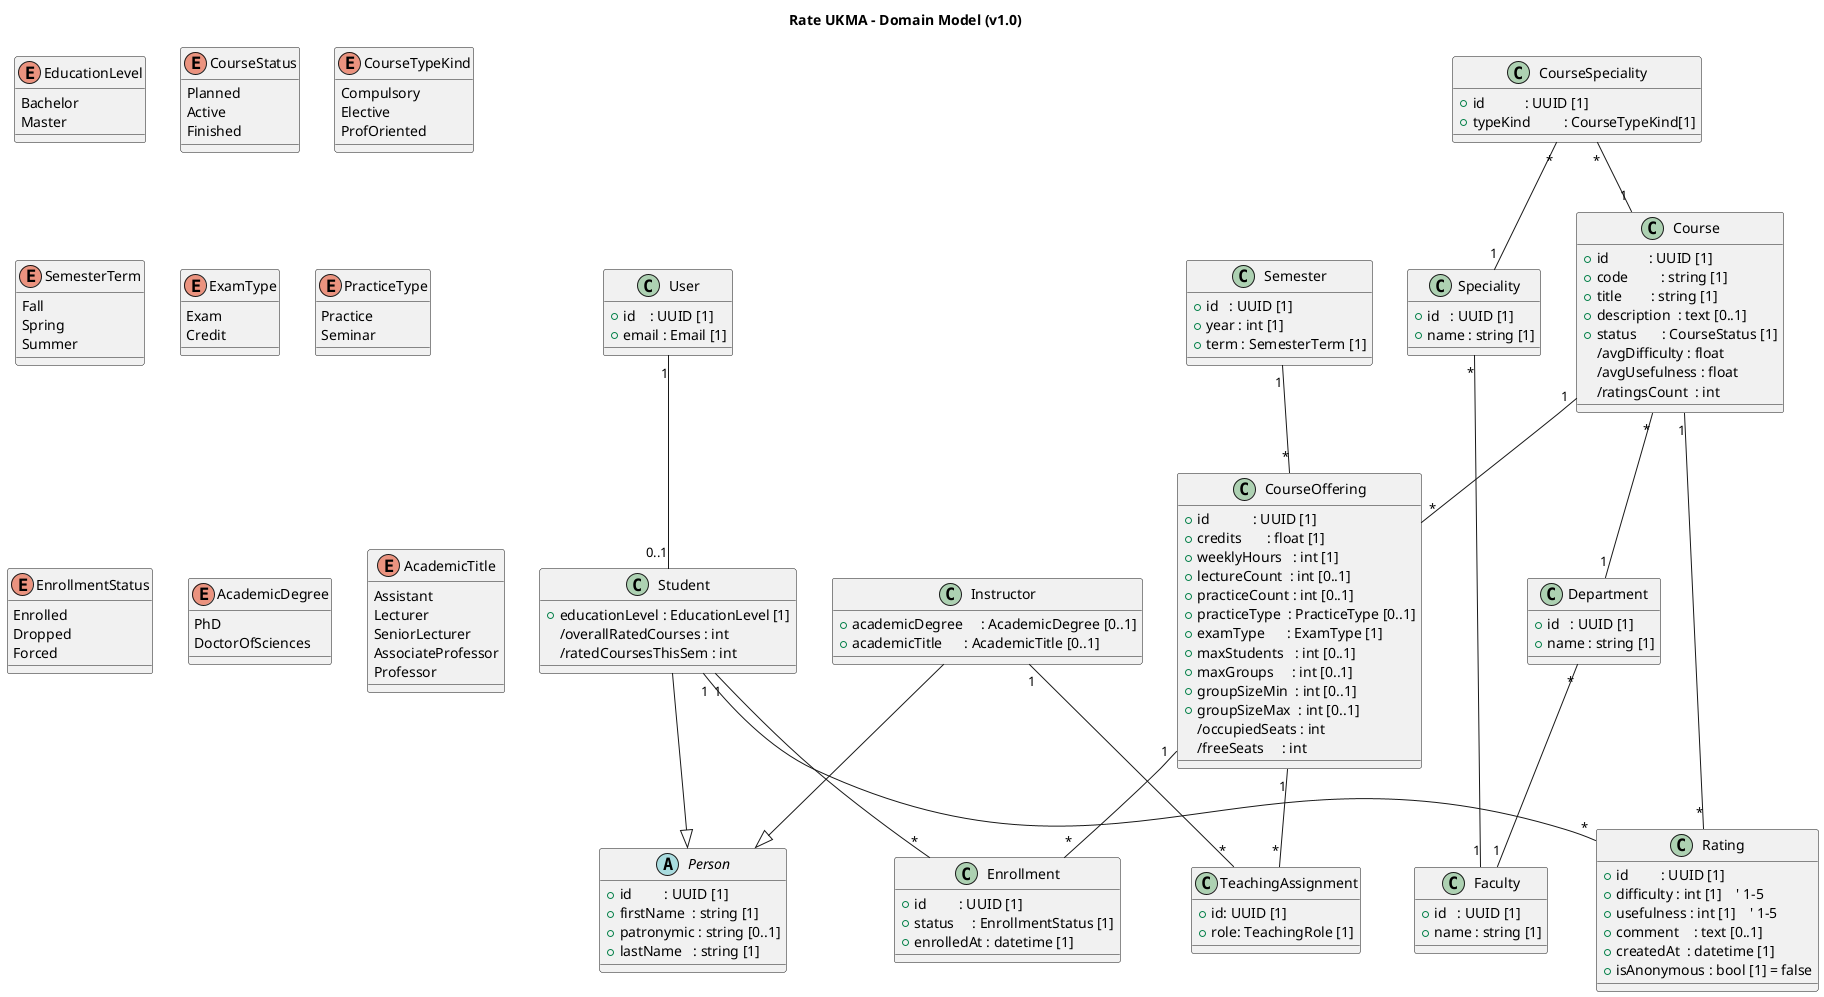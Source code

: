 @startuml core-domain-model
title Rate UKMA – Domain Model (v1.0)

class User {
  +id    : UUID [1]
  +email : Email [1]
}

abstract class Person {
  +id         : UUID [1]
  +firstName  : string [1]
  +patronymic : string [0..1]
  +lastName   : string [1]
}

class Student {
  +educationLevel : EducationLevel [1]
  /overallRatedCourses : int
  /ratedCoursesThisSem : int
}
User "1" -- "0..1" Student
Student --|> Person

class Instructor {
  +academicDegree     : AcademicDegree [0..1]
  +academicTitle      : AcademicTitle [0..1]
}
Instructor --|> Person

class Faculty {
  +id   : UUID [1]
  +name : string [1]
}

class Department {
  +id   : UUID [1]
  +name : string [1]
}
Department "*" -- "1" Faculty

class Speciality {
  +id   : UUID [1]
  +name : string [1]
}
Speciality "*" -- "1" Faculty

class Course {
  +id           : UUID [1]
  +code         : string [1]
  +title        : string [1]
  +description  : text [0..1]
  +status       : CourseStatus [1]
  /avgDifficulty : float
  /avgUsefulness : float
  /ratingsCount  : int
}
Course "*" -- "1" Department

class CourseSpeciality {
  +id           : UUID [1]
  +typeKind         : CourseTypeKind[1]
}
CourseSpeciality "*" -- "1" Course
CourseSpeciality "*" -- "1" Speciality

class Semester {
  +id   : UUID [1]
  +year : int [1]
  +term : SemesterTerm [1]
}

class CourseOffering {
  +id            : UUID [1]
  +credits       : float [1]
  +weeklyHours   : int [1]
  +lectureCount  : int [0..1]
  +practiceCount : int [0..1]
  +practiceType  : PracticeType [0..1]
  +examType      : ExamType [1]
  +maxStudents   : int [0..1]
  +maxGroups     : int [0..1]
  +groupSizeMin  : int [0..1]
  +groupSizeMax  : int [0..1]
  /occupiedSeats : int
  /freeSeats     : int
}
Course "1"   -- "*" CourseOffering
Semester "1" -- "*" CourseOffering

class TeachingAssignment {
  +id: UUID [1]
  +role: TeachingRole [1]
}
CourseOffering "1" -- "*" TeachingAssignment
Instructor "1" -- "*" TeachingAssignment


class Enrollment {
  +id         : UUID [1]
  +status     : EnrollmentStatus [1]
  +enrolledAt : datetime [1]
}
Student "1"        -- "*" Enrollment
CourseOffering "1" -- "*" Enrollment

class Rating {
  +id         : UUID [1]
  +difficulty : int [1]    ' 1–5
  +usefulness : int [1]    ' 1–5
  +comment    : text [0..1]
  +createdAt  : datetime [1]
  +isAnonymous : bool [1] = false
}
Student "1" -- "*" Rating
Course  "1" -- "*" Rating

enum EducationLevel {
  Bachelor
  Master
}

enum CourseStatus {
  Planned
  Active
  Finished
}

enum CourseTypeKind {
  Compulsory
  Elective
  ProfOriented
}

enum SemesterTerm {
  Fall
  Spring
  Summer
}

enum ExamType {
  Exam
  Credit
}

enum PracticeType {
  Practice
  Seminar
}

enum EnrollmentStatus {
  Enrolled
  Dropped
  Forced
}

enum AcademicDegree {
  PhD
  DoctorOfSciences
}

enum AcademicTitle {
  Assistant
  Lecturer
  SeniorLecturer
  AssociateProfessor   
  Professor            
}

@enduml
